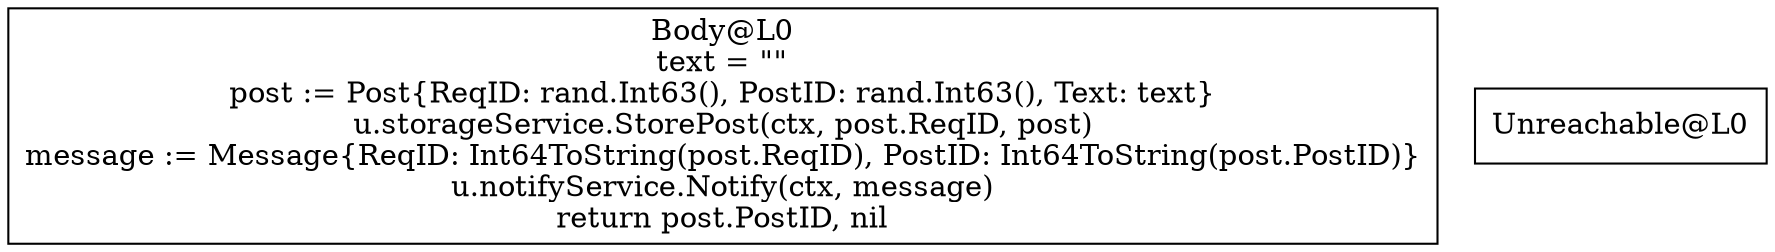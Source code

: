 digraph CFG {
  node [shape=box];
  n0 [label="Body@L0\ntext = \"\"\npost := Post{ReqID: rand.Int63(), PostID: rand.Int63(), Text: text}\nu.storageService.StorePost(ctx, post.ReqID, post)\nmessage := Message{ReqID: Int64ToString(post.ReqID), PostID: Int64ToString(post.PostID)}\nu.notifyService.Notify(ctx, message)\nreturn post.PostID, nil"];
  n1 [label="Unreachable@L0"];
}
